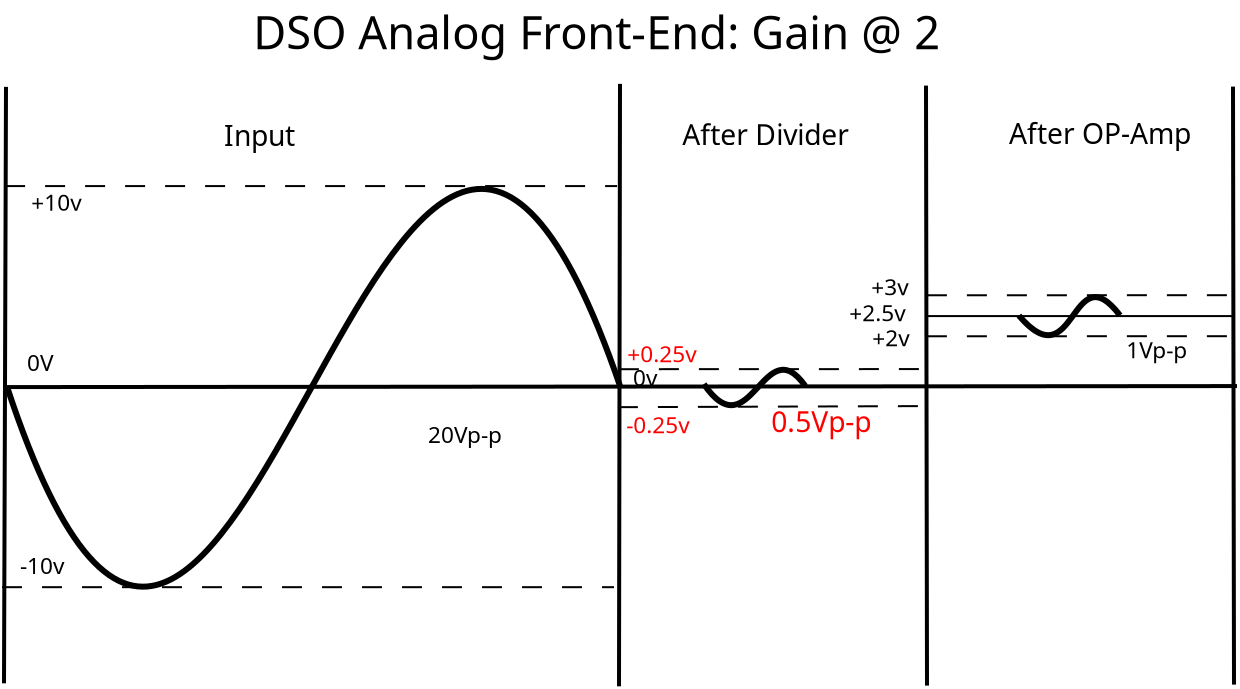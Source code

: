 <?xml version="1.0" encoding="UTF-8"?>
<dia:diagram xmlns:dia="http://www.lysator.liu.se/~alla/dia/">
  <dia:layer name="Background" visible="true" active="true">
    <dia:object type="Standard - BezierLine" version="0" id="O0">
      <dia:attribute name="obj_pos">
        <dia:point val="0.079,0.004"/>
      </dia:attribute>
      <dia:attribute name="obj_bb">
        <dia:rectangle val="-0.11,-10.019;30.958,10.169"/>
      </dia:attribute>
      <dia:attribute name="bez_points">
        <dia:point val="0.079,0.004"/>
        <dia:point val="11.499,34.617"/>
        <dia:point val="18.994,-34.397"/>
        <dia:point val="30.768,0.075"/>
      </dia:attribute>
      <dia:attribute name="corner_types">
        <dia:enum val="0"/>
        <dia:enum val="0"/>
      </dia:attribute>
      <dia:attribute name="line_width">
        <dia:real val="0.3"/>
      </dia:attribute>
    </dia:object>
    <dia:object type="Standard - BezierLine" version="0" id="O1">
      <dia:attribute name="obj_pos">
        <dia:point val="34.926,-0.111"/>
      </dia:attribute>
      <dia:attribute name="obj_bb">
        <dia:rectangle val="34.718,-0.975;40.21,1.094"/>
      </dia:attribute>
      <dia:attribute name="bez_points">
        <dia:point val="34.926,-0.111"/>
        <dia:point val="37.276,3.314"/>
        <dia:point val="37.926,-2.961"/>
        <dia:point val="40.001,-0.011"/>
      </dia:attribute>
      <dia:attribute name="corner_types">
        <dia:enum val="0"/>
        <dia:enum val="0"/>
      </dia:attribute>
      <dia:attribute name="line_width">
        <dia:real val="0.3"/>
      </dia:attribute>
    </dia:object>
    <dia:object type="Standard - BezierLine" version="0" id="O2">
      <dia:attribute name="obj_pos">
        <dia:point val="50.679,-3.536"/>
      </dia:attribute>
      <dia:attribute name="obj_bb">
        <dia:rectangle val="50.468,-4.608;55.945,-2.405"/>
      </dia:attribute>
      <dia:attribute name="bez_points">
        <dia:point val="50.679,-3.536"/>
        <dia:point val="53.529,-0.186"/>
        <dia:point val="53.279,-6.761"/>
        <dia:point val="55.735,-3.545"/>
      </dia:attribute>
      <dia:attribute name="corner_types">
        <dia:enum val="0"/>
        <dia:enum val="0"/>
      </dia:attribute>
      <dia:attribute name="line_width">
        <dia:real val="0.3"/>
      </dia:attribute>
    </dia:object>
    <dia:object type="Standard - Line" version="0" id="O3">
      <dia:attribute name="obj_pos">
        <dia:point val="0.035,-14.973"/>
      </dia:attribute>
      <dia:attribute name="obj_bb">
        <dia:rectangle val="-0.165,-15.073;0.135,14.952"/>
      </dia:attribute>
      <dia:attribute name="conn_endpoints">
        <dia:point val="0.035,-14.973"/>
        <dia:point val="-0.065,14.852"/>
      </dia:attribute>
      <dia:attribute name="numcp">
        <dia:int val="1"/>
      </dia:attribute>
      <dia:attribute name="line_width">
        <dia:real val="0.2"/>
      </dia:attribute>
    </dia:object>
    <dia:object type="Standard - Line" version="0" id="O4">
      <dia:attribute name="obj_pos">
        <dia:point val="30.735,-15.123"/>
      </dia:attribute>
      <dia:attribute name="obj_bb">
        <dia:rectangle val="30.585,-15.223;30.835,15.102"/>
      </dia:attribute>
      <dia:attribute name="conn_endpoints">
        <dia:point val="30.735,-15.123"/>
        <dia:point val="30.685,15.002"/>
      </dia:attribute>
      <dia:attribute name="numcp">
        <dia:int val="1"/>
      </dia:attribute>
      <dia:attribute name="line_width">
        <dia:real val="0.2"/>
      </dia:attribute>
    </dia:object>
    <dia:object type="Standard - Line" version="0" id="O5">
      <dia:attribute name="obj_pos">
        <dia:point val="46.035,-15.036"/>
      </dia:attribute>
      <dia:attribute name="obj_bb">
        <dia:rectangle val="45.935,-15.136;46.185,15.065"/>
      </dia:attribute>
      <dia:attribute name="conn_endpoints">
        <dia:point val="46.035,-15.036"/>
        <dia:point val="46.085,14.964"/>
      </dia:attribute>
      <dia:attribute name="numcp">
        <dia:int val="1"/>
      </dia:attribute>
      <dia:attribute name="line_width">
        <dia:real val="0.2"/>
      </dia:attribute>
    </dia:object>
    <dia:object type="Standard - Line" version="0" id="O6">
      <dia:attribute name="obj_pos">
        <dia:point val="61.385,-14.986"/>
      </dia:attribute>
      <dia:attribute name="obj_bb">
        <dia:rectangle val="61.285,-15.086;61.535,15.015"/>
      </dia:attribute>
      <dia:attribute name="conn_endpoints">
        <dia:point val="61.385,-14.986"/>
        <dia:point val="61.435,14.914"/>
      </dia:attribute>
      <dia:attribute name="numcp">
        <dia:int val="1"/>
      </dia:attribute>
      <dia:attribute name="line_width">
        <dia:real val="0.2"/>
      </dia:attribute>
    </dia:object>
    <dia:object type="Standard - Text" version="1" id="O7">
      <dia:attribute name="obj_pos">
        <dia:point val="1.3,-8.773"/>
      </dia:attribute>
      <dia:attribute name="obj_bb">
        <dia:rectangle val="1.3,-9.823;4.358,-8.506"/>
      </dia:attribute>
      <dia:attribute name="text">
        <dia:composite type="text">
          <dia:attribute name="string">
            <dia:string>#+10v#</dia:string>
          </dia:attribute>
          <dia:attribute name="font">
            <dia:font family="sans" style="0" name="Helvetica"/>
          </dia:attribute>
          <dia:attribute name="height">
            <dia:real val="1.411"/>
          </dia:attribute>
          <dia:attribute name="pos">
            <dia:point val="1.3,-8.773"/>
          </dia:attribute>
          <dia:attribute name="color">
            <dia:color val="#000000"/>
          </dia:attribute>
          <dia:attribute name="alignment">
            <dia:enum val="0"/>
          </dia:attribute>
        </dia:composite>
      </dia:attribute>
      <dia:attribute name="valign">
        <dia:enum val="3"/>
      </dia:attribute>
    </dia:object>
    <dia:object type="Standard - Text" version="1" id="O8">
      <dia:attribute name="obj_pos">
        <dia:point val="3.24,13.589"/>
      </dia:attribute>
      <dia:attribute name="obj_bb">
        <dia:rectangle val="3.24,12.994;3.24,13.739"/>
      </dia:attribute>
      <dia:attribute name="text">
        <dia:composite type="text">
          <dia:attribute name="string">
            <dia:string>##</dia:string>
          </dia:attribute>
          <dia:attribute name="font">
            <dia:font family="sans" style="0" name="Helvetica"/>
          </dia:attribute>
          <dia:attribute name="height">
            <dia:real val="0.8"/>
          </dia:attribute>
          <dia:attribute name="pos">
            <dia:point val="3.24,13.589"/>
          </dia:attribute>
          <dia:attribute name="color">
            <dia:color val="#000000"/>
          </dia:attribute>
          <dia:attribute name="alignment">
            <dia:enum val="0"/>
          </dia:attribute>
        </dia:composite>
      </dia:attribute>
      <dia:attribute name="valign">
        <dia:enum val="3"/>
      </dia:attribute>
    </dia:object>
    <dia:object type="Standard - Text" version="1" id="O9">
      <dia:attribute name="obj_pos">
        <dia:point val="0.74,9.389"/>
      </dia:attribute>
      <dia:attribute name="obj_bb">
        <dia:rectangle val="0.74,8.339;3.257,9.657"/>
      </dia:attribute>
      <dia:attribute name="text">
        <dia:composite type="text">
          <dia:attribute name="string">
            <dia:string>#-10v#</dia:string>
          </dia:attribute>
          <dia:attribute name="font">
            <dia:font family="sans" style="0" name="Helvetica"/>
          </dia:attribute>
          <dia:attribute name="height">
            <dia:real val="1.411"/>
          </dia:attribute>
          <dia:attribute name="pos">
            <dia:point val="0.74,9.389"/>
          </dia:attribute>
          <dia:attribute name="color">
            <dia:color val="#000000"/>
          </dia:attribute>
          <dia:attribute name="alignment">
            <dia:enum val="0"/>
          </dia:attribute>
        </dia:composite>
      </dia:attribute>
      <dia:attribute name="valign">
        <dia:enum val="3"/>
      </dia:attribute>
    </dia:object>
    <dia:object type="Standard - Line" version="0" id="O10">
      <dia:attribute name="obj_pos">
        <dia:point val="-0.01,-10.011"/>
      </dia:attribute>
      <dia:attribute name="obj_bb">
        <dia:rectangle val="-0.06,-10.061;30.64,-9.961"/>
      </dia:attribute>
      <dia:attribute name="conn_endpoints">
        <dia:point val="-0.01,-10.011"/>
        <dia:point val="30.59,-10.011"/>
      </dia:attribute>
      <dia:attribute name="numcp">
        <dia:int val="1"/>
      </dia:attribute>
      <dia:attribute name="line_style">
        <dia:enum val="1"/>
      </dia:attribute>
    </dia:object>
    <dia:object type="Standard - Line" version="0" id="O11">
      <dia:attribute name="obj_pos">
        <dia:point val="-0.165,10.044"/>
      </dia:attribute>
      <dia:attribute name="obj_bb">
        <dia:rectangle val="-0.215,9.994;30.485,10.094"/>
      </dia:attribute>
      <dia:attribute name="conn_endpoints">
        <dia:point val="-0.165,10.044"/>
        <dia:point val="30.435,10.044"/>
      </dia:attribute>
      <dia:attribute name="numcp">
        <dia:int val="1"/>
      </dia:attribute>
      <dia:attribute name="line_style">
        <dia:enum val="1"/>
      </dia:attribute>
    </dia:object>
    <dia:object type="Standard - Text" version="1" id="O12">
      <dia:attribute name="obj_pos">
        <dia:point val="21.135,2.839"/>
      </dia:attribute>
      <dia:attribute name="obj_bb">
        <dia:rectangle val="21.135,1.789;25.19,3.107"/>
      </dia:attribute>
      <dia:attribute name="text">
        <dia:composite type="text">
          <dia:attribute name="string">
            <dia:string>#20Vp-p#</dia:string>
          </dia:attribute>
          <dia:attribute name="font">
            <dia:font family="sans" style="0" name="Helvetica"/>
          </dia:attribute>
          <dia:attribute name="height">
            <dia:real val="1.411"/>
          </dia:attribute>
          <dia:attribute name="pos">
            <dia:point val="21.135,2.839"/>
          </dia:attribute>
          <dia:attribute name="color">
            <dia:color val="#000000"/>
          </dia:attribute>
          <dia:attribute name="alignment">
            <dia:enum val="0"/>
          </dia:attribute>
        </dia:composite>
      </dia:attribute>
      <dia:attribute name="valign">
        <dia:enum val="3"/>
      </dia:attribute>
    </dia:object>
    <dia:object type="Standard - Text" version="1" id="O13">
      <dia:attribute name="obj_pos">
        <dia:point val="10.935,-12.011"/>
      </dia:attribute>
      <dia:attribute name="obj_bb">
        <dia:rectangle val="10.935,-13.321;14.582,-11.678"/>
      </dia:attribute>
      <dia:attribute name="text">
        <dia:composite type="text">
          <dia:attribute name="string">
            <dia:string>#Input#</dia:string>
          </dia:attribute>
          <dia:attribute name="font">
            <dia:font family="sans" style="0" name="Helvetica"/>
          </dia:attribute>
          <dia:attribute name="height">
            <dia:real val="1.764"/>
          </dia:attribute>
          <dia:attribute name="pos">
            <dia:point val="10.935,-12.011"/>
          </dia:attribute>
          <dia:attribute name="color">
            <dia:color val="#000000"/>
          </dia:attribute>
          <dia:attribute name="alignment">
            <dia:enum val="0"/>
          </dia:attribute>
        </dia:composite>
      </dia:attribute>
      <dia:attribute name="valign">
        <dia:enum val="3"/>
      </dia:attribute>
    </dia:object>
    <dia:object type="Standard - Text" version="1" id="O14">
      <dia:attribute name="obj_pos">
        <dia:point val="1.085,-0.761"/>
      </dia:attribute>
      <dia:attribute name="obj_bb">
        <dia:rectangle val="1.085,-1.811;2.577,-0.493"/>
      </dia:attribute>
      <dia:attribute name="text">
        <dia:composite type="text">
          <dia:attribute name="string">
            <dia:string>#0V#</dia:string>
          </dia:attribute>
          <dia:attribute name="font">
            <dia:font family="sans" style="0" name="Helvetica"/>
          </dia:attribute>
          <dia:attribute name="height">
            <dia:real val="1.411"/>
          </dia:attribute>
          <dia:attribute name="pos">
            <dia:point val="1.085,-0.761"/>
          </dia:attribute>
          <dia:attribute name="color">
            <dia:color val="#000000"/>
          </dia:attribute>
          <dia:attribute name="alignment">
            <dia:enum val="0"/>
          </dia:attribute>
        </dia:composite>
      </dia:attribute>
      <dia:attribute name="valign">
        <dia:enum val="3"/>
      </dia:attribute>
    </dia:object>
    <dia:object type="Standard - Line" version="0" id="O15">
      <dia:attribute name="obj_pos">
        <dia:point val="0.085,0.039"/>
      </dia:attribute>
      <dia:attribute name="obj_bb">
        <dia:rectangle val="-0.015,-0.111;61.685,0.139"/>
      </dia:attribute>
      <dia:attribute name="conn_endpoints">
        <dia:point val="0.085,0.039"/>
        <dia:point val="61.585,-0.011"/>
      </dia:attribute>
      <dia:attribute name="numcp">
        <dia:int val="1"/>
      </dia:attribute>
      <dia:attribute name="line_width">
        <dia:real val="0.2"/>
      </dia:attribute>
    </dia:object>
    <dia:object type="Standard - Line" version="0" id="O16">
      <dia:attribute name="obj_pos">
        <dia:point val="30.68,-0.856"/>
      </dia:attribute>
      <dia:attribute name="obj_bb">
        <dia:rectangle val="30.63,-0.911;46.085,-0.806"/>
      </dia:attribute>
      <dia:attribute name="conn_endpoints">
        <dia:point val="30.68,-0.856"/>
        <dia:point val="46.035,-0.861"/>
      </dia:attribute>
      <dia:attribute name="numcp">
        <dia:int val="1"/>
      </dia:attribute>
      <dia:attribute name="line_style">
        <dia:enum val="1"/>
      </dia:attribute>
    </dia:object>
    <dia:object type="Standard - Line" version="0" id="O17">
      <dia:attribute name="obj_pos">
        <dia:point val="30.63,1.044"/>
      </dia:attribute>
      <dia:attribute name="obj_bb">
        <dia:rectangle val="30.58,0.939;46.085,1.095"/>
      </dia:attribute>
      <dia:attribute name="conn_endpoints">
        <dia:point val="30.63,1.044"/>
        <dia:point val="46.035,0.989"/>
      </dia:attribute>
      <dia:attribute name="numcp">
        <dia:int val="1"/>
      </dia:attribute>
      <dia:attribute name="line_style">
        <dia:enum val="1"/>
      </dia:attribute>
    </dia:object>
    <dia:object type="Standard - Text" version="1" id="O18">
      <dia:attribute name="obj_pos">
        <dia:point val="31.385,-0.011"/>
      </dia:attribute>
      <dia:attribute name="obj_bb">
        <dia:rectangle val="31.385,-1.061;32.775,0.257"/>
      </dia:attribute>
      <dia:attribute name="text">
        <dia:composite type="text">
          <dia:attribute name="string">
            <dia:string>#0v#</dia:string>
          </dia:attribute>
          <dia:attribute name="font">
            <dia:font family="sans" style="0" name="Helvetica"/>
          </dia:attribute>
          <dia:attribute name="height">
            <dia:real val="1.411"/>
          </dia:attribute>
          <dia:attribute name="pos">
            <dia:point val="31.385,-0.011"/>
          </dia:attribute>
          <dia:attribute name="color">
            <dia:color val="#000000"/>
          </dia:attribute>
          <dia:attribute name="alignment">
            <dia:enum val="0"/>
          </dia:attribute>
        </dia:composite>
      </dia:attribute>
      <dia:attribute name="valign">
        <dia:enum val="3"/>
      </dia:attribute>
    </dia:object>
    <dia:object type="Standard - Text" version="1" id="O19">
      <dia:attribute name="obj_pos">
        <dia:point val="31.1,-1.2"/>
      </dia:attribute>
      <dia:attribute name="obj_bb">
        <dia:rectangle val="31.1,-2.25;35.237,-0.932"/>
      </dia:attribute>
      <dia:attribute name="text">
        <dia:composite type="text">
          <dia:attribute name="string">
            <dia:string>#+0.25v#</dia:string>
          </dia:attribute>
          <dia:attribute name="font">
            <dia:font family="sans" style="0" name="Helvetica"/>
          </dia:attribute>
          <dia:attribute name="height">
            <dia:real val="1.411"/>
          </dia:attribute>
          <dia:attribute name="pos">
            <dia:point val="31.1,-1.2"/>
          </dia:attribute>
          <dia:attribute name="color">
            <dia:color val="#ff0000"/>
          </dia:attribute>
          <dia:attribute name="alignment">
            <dia:enum val="0"/>
          </dia:attribute>
        </dia:composite>
      </dia:attribute>
      <dia:attribute name="valign">
        <dia:enum val="3"/>
      </dia:attribute>
    </dia:object>
    <dia:object type="Standard - Text" version="1" id="O20">
      <dia:attribute name="obj_pos">
        <dia:point val="31.05,2.35"/>
      </dia:attribute>
      <dia:attribute name="obj_bb">
        <dia:rectangle val="31.05,1.3;34.648,2.618"/>
      </dia:attribute>
      <dia:attribute name="text">
        <dia:composite type="text">
          <dia:attribute name="string">
            <dia:string>#-0.25v#</dia:string>
          </dia:attribute>
          <dia:attribute name="font">
            <dia:font family="sans" style="0" name="Helvetica"/>
          </dia:attribute>
          <dia:attribute name="height">
            <dia:real val="1.411"/>
          </dia:attribute>
          <dia:attribute name="pos">
            <dia:point val="31.05,2.35"/>
          </dia:attribute>
          <dia:attribute name="color">
            <dia:color val="#ff0000"/>
          </dia:attribute>
          <dia:attribute name="alignment">
            <dia:enum val="0"/>
          </dia:attribute>
        </dia:composite>
      </dia:attribute>
      <dia:attribute name="valign">
        <dia:enum val="3"/>
      </dia:attribute>
    </dia:object>
    <dia:object type="Standard - Line" version="0" id="O21">
      <dia:attribute name="obj_pos">
        <dia:point val="46.08,-2.501"/>
      </dia:attribute>
      <dia:attribute name="obj_bb">
        <dia:rectangle val="46.03,-2.556;61.485,-2.451"/>
      </dia:attribute>
      <dia:attribute name="conn_endpoints">
        <dia:point val="46.08,-2.501"/>
        <dia:point val="61.435,-2.506"/>
      </dia:attribute>
      <dia:attribute name="numcp">
        <dia:int val="1"/>
      </dia:attribute>
      <dia:attribute name="line_style">
        <dia:enum val="1"/>
      </dia:attribute>
    </dia:object>
    <dia:object type="Standard - Line" version="0" id="O22">
      <dia:attribute name="obj_pos">
        <dia:point val="46.08,-4.551"/>
      </dia:attribute>
      <dia:attribute name="obj_bb">
        <dia:rectangle val="46.03,-4.606;61.485,-4.501"/>
      </dia:attribute>
      <dia:attribute name="conn_endpoints">
        <dia:point val="46.08,-4.551"/>
        <dia:point val="61.435,-4.556"/>
      </dia:attribute>
      <dia:attribute name="numcp">
        <dia:int val="1"/>
      </dia:attribute>
      <dia:attribute name="line_style">
        <dia:enum val="1"/>
      </dia:attribute>
    </dia:object>
    <dia:object type="Standard - Line" version="0" id="O23">
      <dia:attribute name="obj_pos">
        <dia:point val="45.985,-3.511"/>
      </dia:attribute>
      <dia:attribute name="obj_bb">
        <dia:rectangle val="45.935,-3.561;61.535,-3.461"/>
      </dia:attribute>
      <dia:attribute name="conn_endpoints">
        <dia:point val="45.985,-3.511"/>
        <dia:point val="61.485,-3.511"/>
      </dia:attribute>
      <dia:attribute name="numcp">
        <dia:int val="1"/>
      </dia:attribute>
    </dia:object>
    <dia:object type="Standard - Text" version="1" id="O24">
      <dia:attribute name="obj_pos">
        <dia:point val="43.3,-4.55"/>
      </dia:attribute>
      <dia:attribute name="obj_bb">
        <dia:rectangle val="43.3,-5.6;45.638,-4.282"/>
      </dia:attribute>
      <dia:attribute name="text">
        <dia:composite type="text">
          <dia:attribute name="string">
            <dia:string>#+3v#</dia:string>
          </dia:attribute>
          <dia:attribute name="font">
            <dia:font family="sans" style="0" name="Helvetica"/>
          </dia:attribute>
          <dia:attribute name="height">
            <dia:real val="1.411"/>
          </dia:attribute>
          <dia:attribute name="pos">
            <dia:point val="43.3,-4.55"/>
          </dia:attribute>
          <dia:attribute name="color">
            <dia:color val="#000000"/>
          </dia:attribute>
          <dia:attribute name="alignment">
            <dia:enum val="0"/>
          </dia:attribute>
        </dia:composite>
      </dia:attribute>
      <dia:attribute name="valign">
        <dia:enum val="3"/>
      </dia:attribute>
    </dia:object>
    <dia:object type="Standard - Text" version="1" id="O25">
      <dia:attribute name="obj_pos">
        <dia:point val="42.2,-3.25"/>
      </dia:attribute>
      <dia:attribute name="obj_bb">
        <dia:rectangle val="42.2,-4.3;45.617,-2.982"/>
      </dia:attribute>
      <dia:attribute name="text">
        <dia:composite type="text">
          <dia:attribute name="string">
            <dia:string>#+2.5v#</dia:string>
          </dia:attribute>
          <dia:attribute name="font">
            <dia:font family="sans" style="0" name="Helvetica"/>
          </dia:attribute>
          <dia:attribute name="height">
            <dia:real val="1.411"/>
          </dia:attribute>
          <dia:attribute name="pos">
            <dia:point val="42.2,-3.25"/>
          </dia:attribute>
          <dia:attribute name="color">
            <dia:color val="#000000"/>
          </dia:attribute>
          <dia:attribute name="alignment">
            <dia:enum val="0"/>
          </dia:attribute>
        </dia:composite>
      </dia:attribute>
      <dia:attribute name="valign">
        <dia:enum val="3"/>
      </dia:attribute>
    </dia:object>
    <dia:object type="Standard - Text" version="1" id="O26">
      <dia:attribute name="obj_pos">
        <dia:point val="43.35,-2"/>
      </dia:attribute>
      <dia:attribute name="obj_bb">
        <dia:rectangle val="43.35,-3.05;45.688,-1.732"/>
      </dia:attribute>
      <dia:attribute name="text">
        <dia:composite type="text">
          <dia:attribute name="string">
            <dia:string>#+2v#</dia:string>
          </dia:attribute>
          <dia:attribute name="font">
            <dia:font family="sans" style="0" name="Helvetica"/>
          </dia:attribute>
          <dia:attribute name="height">
            <dia:real val="1.411"/>
          </dia:attribute>
          <dia:attribute name="pos">
            <dia:point val="43.35,-2"/>
          </dia:attribute>
          <dia:attribute name="color">
            <dia:color val="#000000"/>
          </dia:attribute>
          <dia:attribute name="alignment">
            <dia:enum val="0"/>
          </dia:attribute>
        </dia:composite>
      </dia:attribute>
      <dia:attribute name="valign">
        <dia:enum val="3"/>
      </dia:attribute>
    </dia:object>
    <dia:object type="Standard - Text" version="1" id="O27">
      <dia:attribute name="obj_pos">
        <dia:point val="33.85,-12.05"/>
      </dia:attribute>
      <dia:attribute name="obj_bb">
        <dia:rectangle val="33.85,-13.36;42.807,-11.717"/>
      </dia:attribute>
      <dia:attribute name="text">
        <dia:composite type="text">
          <dia:attribute name="string">
            <dia:string>#After Divider#</dia:string>
          </dia:attribute>
          <dia:attribute name="font">
            <dia:font family="sans" style="0" name="Helvetica"/>
          </dia:attribute>
          <dia:attribute name="height">
            <dia:real val="1.764"/>
          </dia:attribute>
          <dia:attribute name="pos">
            <dia:point val="33.85,-12.05"/>
          </dia:attribute>
          <dia:attribute name="color">
            <dia:color val="#000000"/>
          </dia:attribute>
          <dia:attribute name="alignment">
            <dia:enum val="0"/>
          </dia:attribute>
        </dia:composite>
      </dia:attribute>
      <dia:attribute name="valign">
        <dia:enum val="3"/>
      </dia:attribute>
    </dia:object>
    <dia:object type="Standard - Text" version="1" id="O28">
      <dia:attribute name="obj_pos">
        <dia:point val="50.185,-12.111"/>
      </dia:attribute>
      <dia:attribute name="obj_bb">
        <dia:rectangle val="50.185,-13.421;59.797,-11.778"/>
      </dia:attribute>
      <dia:attribute name="text">
        <dia:composite type="text">
          <dia:attribute name="string">
            <dia:string>#After OP-Amp#</dia:string>
          </dia:attribute>
          <dia:attribute name="font">
            <dia:font family="sans" style="0" name="Helvetica"/>
          </dia:attribute>
          <dia:attribute name="height">
            <dia:real val="1.764"/>
          </dia:attribute>
          <dia:attribute name="pos">
            <dia:point val="50.185,-12.111"/>
          </dia:attribute>
          <dia:attribute name="color">
            <dia:color val="#000000"/>
          </dia:attribute>
          <dia:attribute name="alignment">
            <dia:enum val="0"/>
          </dia:attribute>
        </dia:composite>
      </dia:attribute>
      <dia:attribute name="valign">
        <dia:enum val="3"/>
      </dia:attribute>
    </dia:object>
    <dia:object type="Standard - Text" version="1" id="O29">
      <dia:attribute name="obj_pos">
        <dia:point val="12.4,-16.85"/>
      </dia:attribute>
      <dia:attribute name="obj_bb">
        <dia:rectangle val="12.4,-18.945;49.403,-16.317"/>
      </dia:attribute>
      <dia:attribute name="text">
        <dia:composite type="text">
          <dia:attribute name="string">
            <dia:string>#DSO Analog Front-End: Gain @ 2#</dia:string>
          </dia:attribute>
          <dia:attribute name="font">
            <dia:font family="sans" style="0" name="Helvetica"/>
          </dia:attribute>
          <dia:attribute name="height">
            <dia:real val="2.822"/>
          </dia:attribute>
          <dia:attribute name="pos">
            <dia:point val="12.4,-16.85"/>
          </dia:attribute>
          <dia:attribute name="color">
            <dia:color val="#000000"/>
          </dia:attribute>
          <dia:attribute name="alignment">
            <dia:enum val="0"/>
          </dia:attribute>
        </dia:composite>
      </dia:attribute>
      <dia:attribute name="valign">
        <dia:enum val="3"/>
      </dia:attribute>
    </dia:object>
    <dia:object type="Standard - Text" version="1" id="O30">
      <dia:attribute name="obj_pos">
        <dia:point val="56.05,-1.4"/>
      </dia:attribute>
      <dia:attribute name="obj_bb">
        <dia:rectangle val="56.05,-2.45;59.385,-1.133"/>
      </dia:attribute>
      <dia:attribute name="text">
        <dia:composite type="text">
          <dia:attribute name="string">
            <dia:string>#1Vp-p#</dia:string>
          </dia:attribute>
          <dia:attribute name="font">
            <dia:font family="sans" style="0" name="Helvetica"/>
          </dia:attribute>
          <dia:attribute name="height">
            <dia:real val="1.411"/>
          </dia:attribute>
          <dia:attribute name="pos">
            <dia:point val="56.05,-1.4"/>
          </dia:attribute>
          <dia:attribute name="color">
            <dia:color val="#000000"/>
          </dia:attribute>
          <dia:attribute name="alignment">
            <dia:enum val="0"/>
          </dia:attribute>
        </dia:composite>
      </dia:attribute>
      <dia:attribute name="valign">
        <dia:enum val="3"/>
      </dia:attribute>
    </dia:object>
    <dia:object type="Standard - Text" version="1" id="O31">
      <dia:attribute name="obj_pos">
        <dia:point val="38.3,2.3"/>
      </dia:attribute>
      <dia:attribute name="obj_bb">
        <dia:rectangle val="38.3,0.99;43.807,2.632"/>
      </dia:attribute>
      <dia:attribute name="text">
        <dia:composite type="text">
          <dia:attribute name="string">
            <dia:string>#0.5Vp-p#</dia:string>
          </dia:attribute>
          <dia:attribute name="font">
            <dia:font family="sans" style="0" name="Helvetica"/>
          </dia:attribute>
          <dia:attribute name="height">
            <dia:real val="1.764"/>
          </dia:attribute>
          <dia:attribute name="pos">
            <dia:point val="38.3,2.3"/>
          </dia:attribute>
          <dia:attribute name="color">
            <dia:color val="#ff0000"/>
          </dia:attribute>
          <dia:attribute name="alignment">
            <dia:enum val="0"/>
          </dia:attribute>
        </dia:composite>
      </dia:attribute>
      <dia:attribute name="valign">
        <dia:enum val="3"/>
      </dia:attribute>
    </dia:object>
    <dia:object type="Standard - Text" version="1" id="O32">
      <dia:attribute name="obj_pos">
        <dia:point val="46.45,-18"/>
      </dia:attribute>
      <dia:attribute name="obj_bb">
        <dia:rectangle val="46.45,-18.595;46.45,-17.85"/>
      </dia:attribute>
      <dia:attribute name="text">
        <dia:composite type="text">
          <dia:attribute name="string">
            <dia:string>##</dia:string>
          </dia:attribute>
          <dia:attribute name="font">
            <dia:font family="sans" style="0" name="Helvetica"/>
          </dia:attribute>
          <dia:attribute name="height">
            <dia:real val="0.8"/>
          </dia:attribute>
          <dia:attribute name="pos">
            <dia:point val="46.45,-18"/>
          </dia:attribute>
          <dia:attribute name="color">
            <dia:color val="#000000"/>
          </dia:attribute>
          <dia:attribute name="alignment">
            <dia:enum val="0"/>
          </dia:attribute>
        </dia:composite>
      </dia:attribute>
      <dia:attribute name="valign">
        <dia:enum val="3"/>
      </dia:attribute>
    </dia:object>
    <dia:object type="Standard - Text" version="1" id="O33">
      <dia:attribute name="obj_pos">
        <dia:point val="24.85,-17.7"/>
      </dia:attribute>
      <dia:attribute name="obj_bb">
        <dia:rectangle val="24.85,-18.295;24.85,-17.55"/>
      </dia:attribute>
      <dia:attribute name="text">
        <dia:composite type="text">
          <dia:attribute name="string">
            <dia:string>##</dia:string>
          </dia:attribute>
          <dia:attribute name="font">
            <dia:font family="sans" style="0" name="Helvetica"/>
          </dia:attribute>
          <dia:attribute name="height">
            <dia:real val="0.8"/>
          </dia:attribute>
          <dia:attribute name="pos">
            <dia:point val="24.85,-17.7"/>
          </dia:attribute>
          <dia:attribute name="color">
            <dia:color val="#000000"/>
          </dia:attribute>
          <dia:attribute name="alignment">
            <dia:enum val="0"/>
          </dia:attribute>
        </dia:composite>
      </dia:attribute>
      <dia:attribute name="valign">
        <dia:enum val="3"/>
      </dia:attribute>
    </dia:object>
  </dia:layer>
</dia:diagram>
